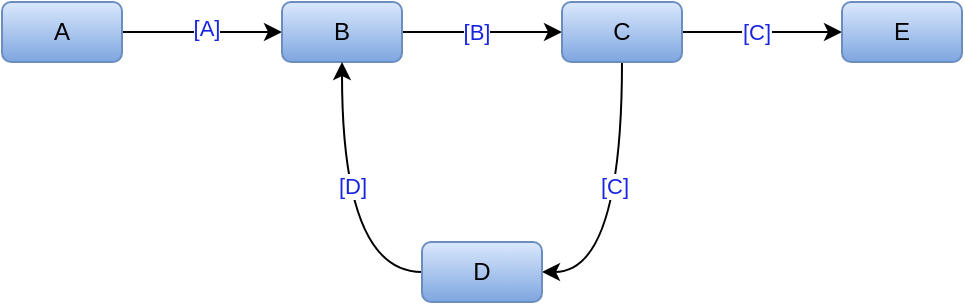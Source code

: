 <mxfile version="21.6.1" type="device">
  <diagram name="Page-1" id="3DWbLX8LwNOwpWT8NFyX">
    <mxGraphModel dx="1114" dy="854" grid="1" gridSize="10" guides="1" tooltips="1" connect="1" arrows="1" fold="1" page="1" pageScale="1" pageWidth="850" pageHeight="1100" math="0" shadow="0">
      <root>
        <mxCell id="0" />
        <mxCell id="1" parent="0" />
        <mxCell id="MGEPwprNwGjKW0UFifgo-3" value="" style="edgeStyle=orthogonalEdgeStyle;orthogonalLoop=1;jettySize=auto;html=1;curved=1;" edge="1" parent="1" source="MGEPwprNwGjKW0UFifgo-1" target="MGEPwprNwGjKW0UFifgo-2">
          <mxGeometry relative="1" as="geometry" />
        </mxCell>
        <mxCell id="MGEPwprNwGjKW0UFifgo-11" value="[A]" style="edgeLabel;html=1;align=center;verticalAlign=middle;resizable=0;points=[];fontColor=#1926e1;" vertex="1" connectable="0" parent="MGEPwprNwGjKW0UFifgo-3">
          <mxGeometry x="0.05" y="2" relative="1" as="geometry">
            <mxPoint as="offset" />
          </mxGeometry>
        </mxCell>
        <mxCell id="MGEPwprNwGjKW0UFifgo-1" value="A" style="rounded=1;whiteSpace=wrap;html=1;fillColor=#dae8fc;gradientColor=#7ea6e0;strokeColor=#6c8ebf;" vertex="1" parent="1">
          <mxGeometry x="200" y="40" width="60" height="30" as="geometry" />
        </mxCell>
        <mxCell id="MGEPwprNwGjKW0UFifgo-5" value="" style="edgeStyle=orthogonalEdgeStyle;orthogonalLoop=1;jettySize=auto;html=1;curved=1;" edge="1" parent="1" source="MGEPwprNwGjKW0UFifgo-2" target="MGEPwprNwGjKW0UFifgo-4">
          <mxGeometry relative="1" as="geometry" />
        </mxCell>
        <mxCell id="MGEPwprNwGjKW0UFifgo-12" value="[B]" style="edgeLabel;html=1;align=center;verticalAlign=middle;resizable=0;points=[];fontColor=#1926e1;" vertex="1" connectable="0" parent="MGEPwprNwGjKW0UFifgo-5">
          <mxGeometry x="-0.075" relative="1" as="geometry">
            <mxPoint as="offset" />
          </mxGeometry>
        </mxCell>
        <mxCell id="MGEPwprNwGjKW0UFifgo-2" value="B" style="rounded=1;whiteSpace=wrap;html=1;fillColor=#dae8fc;gradientColor=#7ea6e0;strokeColor=#6c8ebf;" vertex="1" parent="1">
          <mxGeometry x="340" y="40" width="60" height="30" as="geometry" />
        </mxCell>
        <mxCell id="MGEPwprNwGjKW0UFifgo-7" value="" style="edgeStyle=orthogonalEdgeStyle;orthogonalLoop=1;jettySize=auto;html=1;curved=1;" edge="1" parent="1" source="MGEPwprNwGjKW0UFifgo-4" target="MGEPwprNwGjKW0UFifgo-6">
          <mxGeometry relative="1" as="geometry" />
        </mxCell>
        <mxCell id="MGEPwprNwGjKW0UFifgo-13" value="[C]" style="edgeLabel;html=1;align=center;verticalAlign=middle;resizable=0;points=[];fontColor=#1926e1;" vertex="1" connectable="0" parent="MGEPwprNwGjKW0UFifgo-7">
          <mxGeometry x="-0.075" relative="1" as="geometry">
            <mxPoint as="offset" />
          </mxGeometry>
        </mxCell>
        <mxCell id="MGEPwprNwGjKW0UFifgo-9" value="" style="edgeStyle=orthogonalEdgeStyle;orthogonalLoop=1;jettySize=auto;html=1;entryX=1;entryY=0.5;entryDx=0;entryDy=0;curved=1;exitX=0.5;exitY=1;exitDx=0;exitDy=0;" edge="1" parent="1" source="MGEPwprNwGjKW0UFifgo-4" target="MGEPwprNwGjKW0UFifgo-8">
          <mxGeometry relative="1" as="geometry" />
        </mxCell>
        <mxCell id="MGEPwprNwGjKW0UFifgo-14" value="[C]" style="edgeLabel;html=1;align=center;verticalAlign=middle;resizable=0;points=[];fontColor=#1926e1;" vertex="1" connectable="0" parent="MGEPwprNwGjKW0UFifgo-9">
          <mxGeometry x="-0.145" y="-4" relative="1" as="geometry">
            <mxPoint as="offset" />
          </mxGeometry>
        </mxCell>
        <mxCell id="MGEPwprNwGjKW0UFifgo-4" value="C" style="rounded=1;whiteSpace=wrap;html=1;fillColor=#dae8fc;gradientColor=#7ea6e0;strokeColor=#6c8ebf;" vertex="1" parent="1">
          <mxGeometry x="480" y="40" width="60" height="30" as="geometry" />
        </mxCell>
        <mxCell id="MGEPwprNwGjKW0UFifgo-6" value="E" style="rounded=1;whiteSpace=wrap;html=1;fillColor=#dae8fc;gradientColor=#7ea6e0;strokeColor=#6c8ebf;" vertex="1" parent="1">
          <mxGeometry x="620" y="40" width="60" height="30" as="geometry" />
        </mxCell>
        <mxCell id="MGEPwprNwGjKW0UFifgo-10" style="edgeStyle=orthogonalEdgeStyle;orthogonalLoop=1;jettySize=auto;html=1;entryX=0.5;entryY=1;entryDx=0;entryDy=0;curved=1;" edge="1" parent="1" source="MGEPwprNwGjKW0UFifgo-8" target="MGEPwprNwGjKW0UFifgo-2">
          <mxGeometry relative="1" as="geometry" />
        </mxCell>
        <mxCell id="MGEPwprNwGjKW0UFifgo-15" value="[D]" style="edgeLabel;html=1;align=center;verticalAlign=middle;resizable=0;points=[];fontColor=#1926e1;" vertex="1" connectable="0" parent="MGEPwprNwGjKW0UFifgo-10">
          <mxGeometry x="0.145" y="-5" relative="1" as="geometry">
            <mxPoint as="offset" />
          </mxGeometry>
        </mxCell>
        <mxCell id="MGEPwprNwGjKW0UFifgo-8" value="D" style="rounded=1;whiteSpace=wrap;html=1;fillColor=#dae8fc;gradientColor=#7ea6e0;strokeColor=#6c8ebf;" vertex="1" parent="1">
          <mxGeometry x="410" y="160" width="60" height="30" as="geometry" />
        </mxCell>
      </root>
    </mxGraphModel>
  </diagram>
</mxfile>

